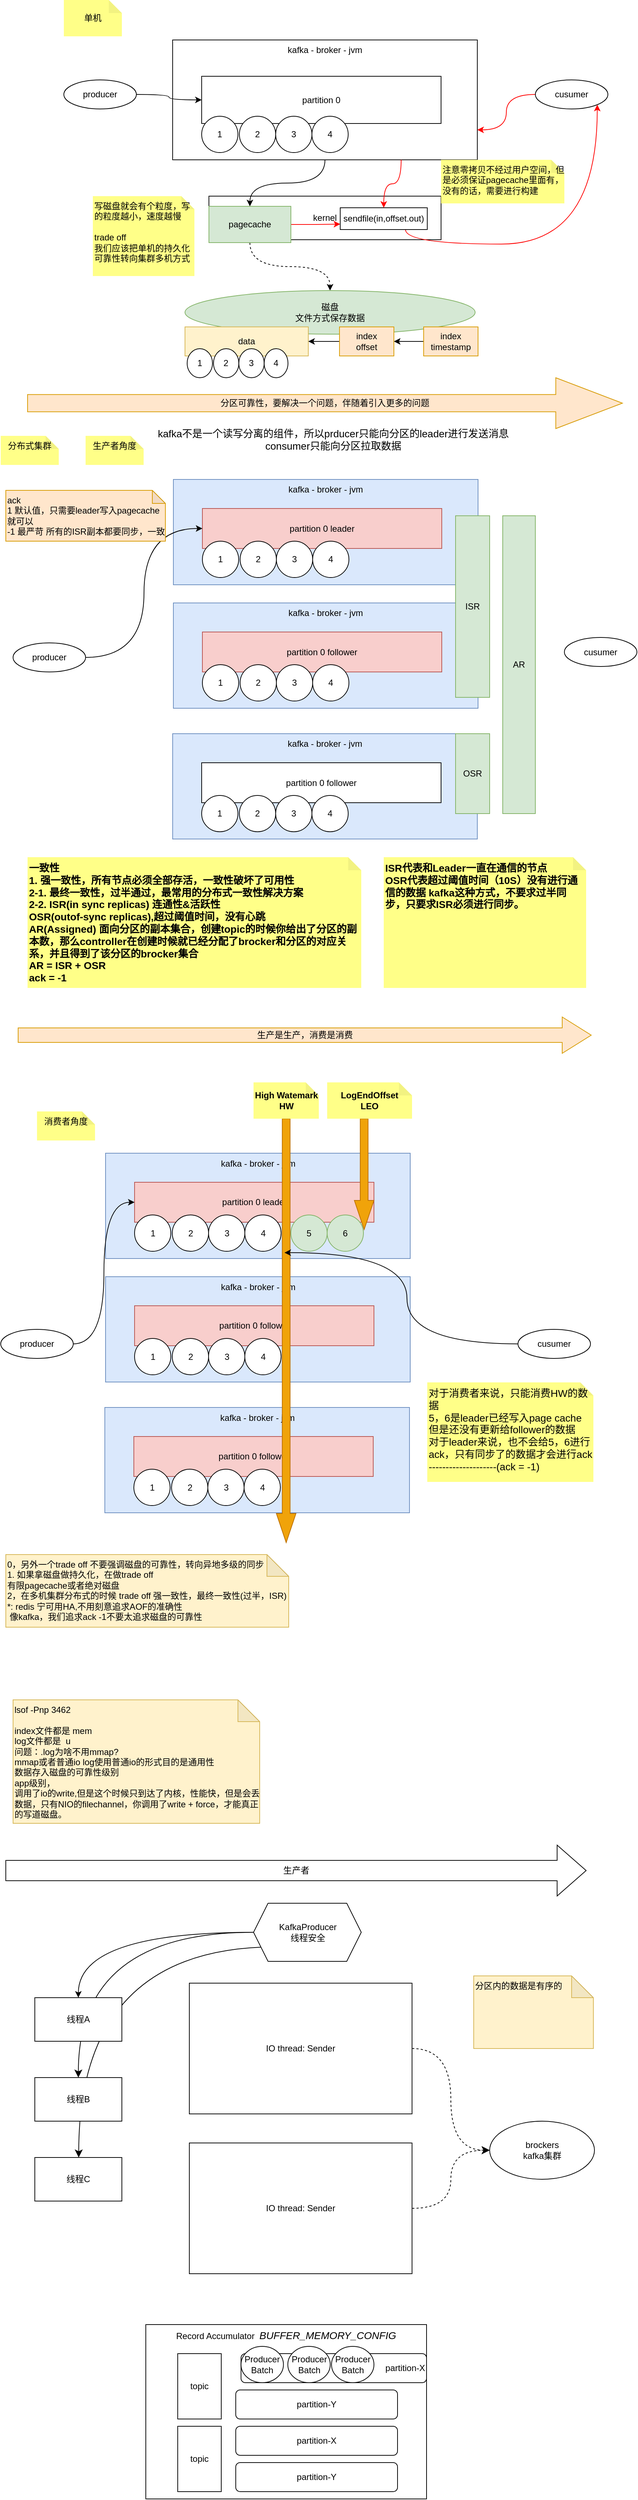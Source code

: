<mxfile version="24.4.13" type="github">
  <diagram name="第 1 页" id="PkiXDes5N5bRzUGDbgQO">
    <mxGraphModel dx="926" dy="1407" grid="1" gridSize="10" guides="1" tooltips="1" connect="1" arrows="1" fold="1" page="1" pageScale="1" pageWidth="827" pageHeight="1169" math="0" shadow="0">
      <root>
        <mxCell id="0" />
        <mxCell id="1" parent="0" />
        <mxCell id="Z7uTY06q8HQg-axiRB6t-1" value="单机" style="shape=note;whiteSpace=wrap;html=1;backgroundOutline=1;darkOpacity=0.05;fillColor=#ffff88;strokeColor=none;horizontal=1;align=center;verticalAlign=middle;size=18;" parent="1" vertex="1">
          <mxGeometry x="100" y="40" width="80" height="50" as="geometry" />
        </mxCell>
        <mxCell id="Z7uTY06q8HQg-axiRB6t-2" value="producer" style="ellipse;whiteSpace=wrap;html=1;" parent="1" vertex="1">
          <mxGeometry x="100" y="150" width="100" height="40" as="geometry" />
        </mxCell>
        <mxCell id="Z7uTY06q8HQg-axiRB6t-3" value="kafka - broker - jvm" style="rounded=0;whiteSpace=wrap;html=1;align=center;verticalAlign=top;" parent="1" vertex="1">
          <mxGeometry x="250" y="95" width="420" height="165" as="geometry" />
        </mxCell>
        <mxCell id="Z7uTY06q8HQg-axiRB6t-4" value="partition 0" style="rounded=0;whiteSpace=wrap;html=1;align=center;verticalAlign=middle;" parent="1" vertex="1">
          <mxGeometry x="290" y="145" width="330" height="65" as="geometry" />
        </mxCell>
        <mxCell id="Z7uTY06q8HQg-axiRB6t-35" style="edgeStyle=orthogonalEdgeStyle;curved=1;rounded=0;orthogonalLoop=1;jettySize=auto;html=1;entryX=1;entryY=0.75;entryDx=0;entryDy=0;strokeColor=#FF0000;" parent="1" source="Z7uTY06q8HQg-axiRB6t-5" target="Z7uTY06q8HQg-axiRB6t-3" edge="1">
          <mxGeometry relative="1" as="geometry" />
        </mxCell>
        <mxCell id="Z7uTY06q8HQg-axiRB6t-5" value="cusumer" style="ellipse;whiteSpace=wrap;html=1;" parent="1" vertex="1">
          <mxGeometry x="750" y="150" width="100" height="40" as="geometry" />
        </mxCell>
        <mxCell id="Z7uTY06q8HQg-axiRB6t-7" value="kernel" style="rounded=0;whiteSpace=wrap;html=1;align=center;verticalAlign=middle;" parent="1" vertex="1">
          <mxGeometry x="300" y="310" width="320" height="60" as="geometry" />
        </mxCell>
        <mxCell id="Z7uTY06q8HQg-axiRB6t-8" value="1" style="ellipse;whiteSpace=wrap;html=1;" parent="1" vertex="1">
          <mxGeometry x="290" y="200" width="50" height="50" as="geometry" />
        </mxCell>
        <mxCell id="Z7uTY06q8HQg-axiRB6t-9" value="2" style="ellipse;whiteSpace=wrap;html=1;" parent="1" vertex="1">
          <mxGeometry x="342" y="200" width="50" height="50" as="geometry" />
        </mxCell>
        <mxCell id="Z7uTY06q8HQg-axiRB6t-10" value="3" style="ellipse;whiteSpace=wrap;html=1;" parent="1" vertex="1">
          <mxGeometry x="392" y="200" width="50" height="50" as="geometry" />
        </mxCell>
        <mxCell id="Z7uTY06q8HQg-axiRB6t-11" value="4" style="ellipse;whiteSpace=wrap;html=1;" parent="1" vertex="1">
          <mxGeometry x="442" y="200" width="50" height="50" as="geometry" />
        </mxCell>
        <mxCell id="Z7uTY06q8HQg-axiRB6t-16" style="edgeStyle=orthogonalEdgeStyle;curved=1;rounded=0;orthogonalLoop=1;jettySize=auto;html=1;entryX=0.5;entryY=0;entryDx=0;entryDy=0;strokeColor=none;dashed=1;" parent="1" source="Z7uTY06q8HQg-axiRB6t-12" target="Z7uTY06q8HQg-axiRB6t-15" edge="1">
          <mxGeometry relative="1" as="geometry" />
        </mxCell>
        <mxCell id="Z7uTY06q8HQg-axiRB6t-18" style="edgeStyle=orthogonalEdgeStyle;curved=1;rounded=0;orthogonalLoop=1;jettySize=auto;html=1;entryX=0.5;entryY=0;entryDx=0;entryDy=0;dashed=1;" parent="1" source="Z7uTY06q8HQg-axiRB6t-12" target="Z7uTY06q8HQg-axiRB6t-15" edge="1">
          <mxGeometry relative="1" as="geometry" />
        </mxCell>
        <mxCell id="Z7uTY06q8HQg-axiRB6t-33" style="edgeStyle=orthogonalEdgeStyle;curved=0;rounded=1;orthogonalLoop=1;jettySize=auto;html=1;entryX=0;entryY=0.75;entryDx=0;entryDy=0;strokeColor=#FF0000;" parent="1" source="Z7uTY06q8HQg-axiRB6t-12" target="Z7uTY06q8HQg-axiRB6t-32" edge="1">
          <mxGeometry relative="1" as="geometry" />
        </mxCell>
        <mxCell id="Z7uTY06q8HQg-axiRB6t-12" value="pagecache" style="rounded=0;whiteSpace=wrap;html=1;align=center;verticalAlign=middle;fillColor=#d5e8d4;strokeColor=#82b366;" parent="1" vertex="1">
          <mxGeometry x="300" y="324" width="113" height="50" as="geometry" />
        </mxCell>
        <mxCell id="Z7uTY06q8HQg-axiRB6t-13" style="edgeStyle=orthogonalEdgeStyle;rounded=0;orthogonalLoop=1;jettySize=auto;html=1;curved=1;" parent="1" source="Z7uTY06q8HQg-axiRB6t-2" target="Z7uTY06q8HQg-axiRB6t-4" edge="1">
          <mxGeometry relative="1" as="geometry" />
        </mxCell>
        <mxCell id="Z7uTY06q8HQg-axiRB6t-15" value="磁盘&lt;div&gt;文件方式保存数据&lt;/div&gt;" style="ellipse;whiteSpace=wrap;html=1;fillColor=#d5e8d4;strokeColor=#82b366;" parent="1" vertex="1">
          <mxGeometry x="267" y="440" width="400" height="60" as="geometry" />
        </mxCell>
        <mxCell id="Z7uTY06q8HQg-axiRB6t-17" value="写磁盘就会有个粒度，写的粒度越小，速度越慢&lt;div&gt;&lt;br&gt;&lt;/div&gt;&lt;div&gt;trade off&lt;/div&gt;&lt;div&gt;我们应该把单机的持久化可靠性转向集群多机方式&lt;/div&gt;" style="shape=note;whiteSpace=wrap;html=1;backgroundOutline=1;darkOpacity=0.05;fillColor=#ffff88;strokeColor=none;horizontal=1;align=left;verticalAlign=top;size=18;" parent="1" vertex="1">
          <mxGeometry x="140" y="310" width="140" height="110" as="geometry" />
        </mxCell>
        <mxCell id="Z7uTY06q8HQg-axiRB6t-19" value="data" style="rounded=0;whiteSpace=wrap;html=1;align=center;verticalAlign=middle;fillColor=#fff2cc;strokeColor=#d6b656;" parent="1" vertex="1">
          <mxGeometry x="267" y="490" width="170" height="40" as="geometry" />
        </mxCell>
        <mxCell id="Z7uTY06q8HQg-axiRB6t-24" value="" style="group" parent="1" vertex="1" connectable="0">
          <mxGeometry x="270" y="520" width="139" height="40" as="geometry" />
        </mxCell>
        <mxCell id="Z7uTY06q8HQg-axiRB6t-20" value="1" style="ellipse;whiteSpace=wrap;html=1;" parent="Z7uTY06q8HQg-axiRB6t-24" vertex="1">
          <mxGeometry width="34.925" height="40" as="geometry" />
        </mxCell>
        <mxCell id="Z7uTY06q8HQg-axiRB6t-21" value="2" style="ellipse;whiteSpace=wrap;html=1;" parent="Z7uTY06q8HQg-axiRB6t-24" vertex="1">
          <mxGeometry x="36.322" width="34.925" height="40" as="geometry" />
        </mxCell>
        <mxCell id="Z7uTY06q8HQg-axiRB6t-22" value="3" style="ellipse;whiteSpace=wrap;html=1;" parent="Z7uTY06q8HQg-axiRB6t-24" vertex="1">
          <mxGeometry x="71.246" width="34.925" height="40" as="geometry" />
        </mxCell>
        <mxCell id="Z7uTY06q8HQg-axiRB6t-23" value="4" style="ellipse;whiteSpace=wrap;html=1;" parent="Z7uTY06q8HQg-axiRB6t-24" vertex="1">
          <mxGeometry x="106.171" width="32.829" height="40" as="geometry" />
        </mxCell>
        <mxCell id="Z7uTY06q8HQg-axiRB6t-26" style="edgeStyle=orthogonalEdgeStyle;curved=1;rounded=0;orthogonalLoop=1;jettySize=auto;html=1;entryX=1;entryY=0.5;entryDx=0;entryDy=0;" parent="1" source="Z7uTY06q8HQg-axiRB6t-25" target="Z7uTY06q8HQg-axiRB6t-19" edge="1">
          <mxGeometry relative="1" as="geometry" />
        </mxCell>
        <mxCell id="Z7uTY06q8HQg-axiRB6t-25" value="index&lt;div&gt;offset&lt;/div&gt;" style="rounded=0;whiteSpace=wrap;html=1;align=center;verticalAlign=middle;fillColor=#ffe6cc;strokeColor=#d79b00;" parent="1" vertex="1">
          <mxGeometry x="480" y="490" width="75" height="40" as="geometry" />
        </mxCell>
        <mxCell id="Z7uTY06q8HQg-axiRB6t-28" value="" style="edgeStyle=orthogonalEdgeStyle;curved=1;rounded=0;orthogonalLoop=1;jettySize=auto;html=1;" parent="1" source="Z7uTY06q8HQg-axiRB6t-27" target="Z7uTY06q8HQg-axiRB6t-25" edge="1">
          <mxGeometry relative="1" as="geometry" />
        </mxCell>
        <mxCell id="Z7uTY06q8HQg-axiRB6t-27" value="index&lt;div&gt;timestamp&lt;/div&gt;" style="rounded=0;whiteSpace=wrap;html=1;align=center;verticalAlign=middle;fillColor=#ffe6cc;strokeColor=#d79b00;" parent="1" vertex="1">
          <mxGeometry x="596" y="490" width="75" height="40" as="geometry" />
        </mxCell>
        <mxCell id="Z7uTY06q8HQg-axiRB6t-34" style="edgeStyle=orthogonalEdgeStyle;curved=1;rounded=0;orthogonalLoop=1;jettySize=auto;html=1;entryX=1;entryY=1;entryDx=0;entryDy=0;exitX=0.75;exitY=1;exitDx=0;exitDy=0;strokeColor=#FF0000;strokeWidth=1;" parent="1" source="Z7uTY06q8HQg-axiRB6t-32" target="Z7uTY06q8HQg-axiRB6t-5" edge="1">
          <mxGeometry relative="1" as="geometry">
            <mxPoint x="610" y="405.86" as="sourcePoint" />
            <mxPoint x="844.355" y="235.002" as="targetPoint" />
          </mxGeometry>
        </mxCell>
        <mxCell id="Z7uTY06q8HQg-axiRB6t-32" value="sendfile(in,offset.out)" style="rounded=0;whiteSpace=wrap;html=1;" parent="1" vertex="1">
          <mxGeometry x="481" y="326" width="120" height="30" as="geometry" />
        </mxCell>
        <mxCell id="Z7uTY06q8HQg-axiRB6t-14" style="edgeStyle=orthogonalEdgeStyle;curved=1;rounded=0;orthogonalLoop=1;jettySize=auto;html=1;entryX=0.5;entryY=0;entryDx=0;entryDy=0;" parent="1" source="Z7uTY06q8HQg-axiRB6t-3" target="Z7uTY06q8HQg-axiRB6t-12" edge="1">
          <mxGeometry relative="1" as="geometry" />
        </mxCell>
        <mxCell id="Z7uTY06q8HQg-axiRB6t-36" style="edgeStyle=orthogonalEdgeStyle;curved=1;rounded=0;orthogonalLoop=1;jettySize=auto;html=1;exitX=0.75;exitY=1;exitDx=0;exitDy=0;entryX=0.5;entryY=0;entryDx=0;entryDy=0;strokeColor=#FF0000;" parent="1" source="Z7uTY06q8HQg-axiRB6t-3" target="Z7uTY06q8HQg-axiRB6t-32" edge="1">
          <mxGeometry relative="1" as="geometry" />
        </mxCell>
        <mxCell id="Z7uTY06q8HQg-axiRB6t-37" value="注意零拷贝不经过用户空间，但是必须保证pagecache里面有，没有的话，需要进行构建" style="shape=note;whiteSpace=wrap;html=1;backgroundOutline=1;darkOpacity=0.05;fillColor=#ffff88;strokeColor=none;horizontal=1;align=left;verticalAlign=top;size=18;" parent="1" vertex="1">
          <mxGeometry x="620" y="260" width="170" height="60" as="geometry" />
        </mxCell>
        <mxCell id="Z7uTY06q8HQg-axiRB6t-42" value="分区可靠性，要解决一个问题，伴随着引入更多的问题" style="shape=singleArrow;whiteSpace=wrap;html=1;arrowWidth=0.339;arrowSize=0.112;fillColor=#ffe6cc;strokeColor=#d79b00;" parent="1" vertex="1">
          <mxGeometry x="50" y="560" width="820" height="70" as="geometry" />
        </mxCell>
        <mxCell id="Z7uTY06q8HQg-axiRB6t-43" value="producer" style="ellipse;whiteSpace=wrap;html=1;" parent="1" vertex="1">
          <mxGeometry x="30" y="925" width="100" height="40" as="geometry" />
        </mxCell>
        <mxCell id="Z7uTY06q8HQg-axiRB6t-44" value="kafka - broker - jvm" style="rounded=0;whiteSpace=wrap;html=1;align=center;verticalAlign=top;fillColor=#dae8fc;strokeColor=#6c8ebf;" parent="1" vertex="1">
          <mxGeometry x="251" y="700" width="420" height="145" as="geometry" />
        </mxCell>
        <mxCell id="Z7uTY06q8HQg-axiRB6t-45" value="partition 0 leader" style="rounded=0;whiteSpace=wrap;html=1;align=center;verticalAlign=middle;fillColor=#f8cecc;strokeColor=#b85450;" parent="1" vertex="1">
          <mxGeometry x="291" y="740" width="330" height="55" as="geometry" />
        </mxCell>
        <mxCell id="Z7uTY06q8HQg-axiRB6t-46" value="1" style="ellipse;whiteSpace=wrap;html=1;" parent="1" vertex="1">
          <mxGeometry x="291" y="785" width="50" height="50" as="geometry" />
        </mxCell>
        <mxCell id="Z7uTY06q8HQg-axiRB6t-47" value="2" style="ellipse;whiteSpace=wrap;html=1;" parent="1" vertex="1">
          <mxGeometry x="343" y="785" width="50" height="50" as="geometry" />
        </mxCell>
        <mxCell id="Z7uTY06q8HQg-axiRB6t-48" value="3" style="ellipse;whiteSpace=wrap;html=1;" parent="1" vertex="1">
          <mxGeometry x="393" y="785" width="50" height="50" as="geometry" />
        </mxCell>
        <mxCell id="Z7uTY06q8HQg-axiRB6t-49" value="4" style="ellipse;whiteSpace=wrap;html=1;" parent="1" vertex="1">
          <mxGeometry x="443" y="785" width="50" height="50" as="geometry" />
        </mxCell>
        <mxCell id="Z7uTY06q8HQg-axiRB6t-50" value="生产者角度" style="shape=note;whiteSpace=wrap;html=1;backgroundOutline=1;darkOpacity=0.05;fillColor=#ffff88;strokeColor=none;horizontal=1;align=center;verticalAlign=top;size=18;" parent="1" vertex="1">
          <mxGeometry x="130" y="640" width="80" height="40" as="geometry" />
        </mxCell>
        <mxCell id="Z7uTY06q8HQg-axiRB6t-51" value="kafka不是一个读写分离的组件，所以prducer只能向分区的leader进行发送消息&lt;div&gt;consumer只能向分区拉取数据&lt;/div&gt;" style="text;html=1;align=center;verticalAlign=middle;resizable=0;points=[];autosize=1;strokeColor=none;fillColor=none;fontSize=14;" parent="1" vertex="1">
          <mxGeometry x="216" y="620" width="510" height="50" as="geometry" />
        </mxCell>
        <mxCell id="Z7uTY06q8HQg-axiRB6t-52" style="edgeStyle=orthogonalEdgeStyle;curved=1;rounded=0;orthogonalLoop=1;jettySize=auto;html=1;entryX=0;entryY=0.5;entryDx=0;entryDy=0;" parent="1" source="Z7uTY06q8HQg-axiRB6t-43" target="Z7uTY06q8HQg-axiRB6t-45" edge="1">
          <mxGeometry relative="1" as="geometry" />
        </mxCell>
        <mxCell id="Z7uTY06q8HQg-axiRB6t-53" value="kafka - broker - jvm" style="rounded=0;whiteSpace=wrap;html=1;align=center;verticalAlign=top;fillColor=#dae8fc;strokeColor=#6c8ebf;" parent="1" vertex="1">
          <mxGeometry x="251" y="870" width="420" height="145" as="geometry" />
        </mxCell>
        <mxCell id="Z7uTY06q8HQg-axiRB6t-54" value="partition 0 follower" style="rounded=0;whiteSpace=wrap;html=1;align=center;verticalAlign=middle;fillColor=#f8cecc;strokeColor=#b85450;" parent="1" vertex="1">
          <mxGeometry x="291" y="910" width="330" height="55" as="geometry" />
        </mxCell>
        <mxCell id="Z7uTY06q8HQg-axiRB6t-55" value="1" style="ellipse;whiteSpace=wrap;html=1;" parent="1" vertex="1">
          <mxGeometry x="291" y="955" width="50" height="50" as="geometry" />
        </mxCell>
        <mxCell id="Z7uTY06q8HQg-axiRB6t-56" value="2" style="ellipse;whiteSpace=wrap;html=1;" parent="1" vertex="1">
          <mxGeometry x="343" y="955" width="50" height="50" as="geometry" />
        </mxCell>
        <mxCell id="Z7uTY06q8HQg-axiRB6t-57" value="3" style="ellipse;whiteSpace=wrap;html=1;" parent="1" vertex="1">
          <mxGeometry x="393" y="955" width="50" height="50" as="geometry" />
        </mxCell>
        <mxCell id="Z7uTY06q8HQg-axiRB6t-58" value="4" style="ellipse;whiteSpace=wrap;html=1;" parent="1" vertex="1">
          <mxGeometry x="443" y="955" width="50" height="50" as="geometry" />
        </mxCell>
        <mxCell id="Z7uTY06q8HQg-axiRB6t-59" value="kafka - broker - jvm" style="rounded=0;whiteSpace=wrap;html=1;align=center;verticalAlign=top;fillColor=#dae8fc;strokeColor=#6c8ebf;" parent="1" vertex="1">
          <mxGeometry x="250" y="1050" width="420" height="145" as="geometry" />
        </mxCell>
        <mxCell id="Z7uTY06q8HQg-axiRB6t-60" value="partition 0 follower" style="rounded=0;whiteSpace=wrap;html=1;align=center;verticalAlign=middle;" parent="1" vertex="1">
          <mxGeometry x="290" y="1090" width="330" height="55" as="geometry" />
        </mxCell>
        <mxCell id="Z7uTY06q8HQg-axiRB6t-61" value="1" style="ellipse;whiteSpace=wrap;html=1;" parent="1" vertex="1">
          <mxGeometry x="290" y="1135" width="50" height="50" as="geometry" />
        </mxCell>
        <mxCell id="Z7uTY06q8HQg-axiRB6t-62" value="2" style="ellipse;whiteSpace=wrap;html=1;" parent="1" vertex="1">
          <mxGeometry x="342" y="1135" width="50" height="50" as="geometry" />
        </mxCell>
        <mxCell id="Z7uTY06q8HQg-axiRB6t-63" value="3" style="ellipse;whiteSpace=wrap;html=1;" parent="1" vertex="1">
          <mxGeometry x="392" y="1135" width="50" height="50" as="geometry" />
        </mxCell>
        <mxCell id="Z7uTY06q8HQg-axiRB6t-64" value="4" style="ellipse;whiteSpace=wrap;html=1;" parent="1" vertex="1">
          <mxGeometry x="442" y="1135" width="50" height="50" as="geometry" />
        </mxCell>
        <mxCell id="Z7uTY06q8HQg-axiRB6t-65" value="cusumer" style="ellipse;whiteSpace=wrap;html=1;" parent="1" vertex="1">
          <mxGeometry x="790" y="917.5" width="100" height="40" as="geometry" />
        </mxCell>
        <mxCell id="Z7uTY06q8HQg-axiRB6t-66" value="一致性&lt;div style=&quot;font-size: 14px;&quot;&gt;1. 强一致性，所有节点必须全部存活，&lt;span style=&quot;background-color: initial; font-size: 14px;&quot;&gt;一致性破坏了可用性&lt;/span&gt;&lt;/div&gt;&lt;div style=&quot;font-size: 14px;&quot;&gt;2-1. 最终一致性，过半通过，最常用的分布式一致性解决方案&lt;/div&gt;&lt;div style=&quot;font-size: 14px;&quot;&gt;2-2. ISR(in sync replicas) 连通性&amp;amp;活跃性&lt;/div&gt;&lt;div style=&quot;font-size: 14px;&quot;&gt;OSR(outof-sync replicas),超过阈值时间，没有心跳&lt;/div&gt;&lt;div style=&quot;font-size: 14px;&quot;&gt;AR(Assigned) 面向分区的副本集合，创建topic的时候你给出了分区的副本数，那么controller在创建时候就已经分配了brocker和分区的对应关系，并且得到了该分区的brocker集合&lt;/div&gt;&lt;div style=&quot;font-size: 14px;&quot;&gt;AR = ISR + OSR&lt;/div&gt;&lt;div style=&quot;font-size: 14px;&quot;&gt;ack = -1&lt;/div&gt;" style="shape=note;whiteSpace=wrap;html=1;backgroundOutline=1;darkOpacity=0.05;fillColor=#ffff88;strokeColor=none;horizontal=1;align=left;verticalAlign=top;size=18;fontStyle=1;fontSize=14;" parent="1" vertex="1">
          <mxGeometry x="50" y="1220" width="460" height="180" as="geometry" />
        </mxCell>
        <mxCell id="Z7uTY06q8HQg-axiRB6t-67" value="ack&amp;nbsp;&lt;div&gt;1 默认值，只需要leader写入pagecache就可以&lt;/div&gt;&lt;div&gt;-1 最严苛 所有的ISR副本都要同步，一致&lt;/div&gt;" style="shape=note;whiteSpace=wrap;html=1;backgroundOutline=1;darkOpacity=0.05;fillColor=#ffe6cc;strokeColor=#d79b00;horizontal=1;align=left;verticalAlign=top;size=18;" parent="1" vertex="1">
          <mxGeometry x="20" y="715" width="220" height="70" as="geometry" />
        </mxCell>
        <mxCell id="034WyvBDw2LTuWk4lug2-1" value="ISR代表和Leader一直在通信的节点&lt;div&gt;OSR代表超过阈值时间（10S）没有进行通信的数据 kafka这种方式，不要求过半同步，只要求ISR必须进行同步。&lt;/div&gt;" style="shape=note;whiteSpace=wrap;html=1;backgroundOutline=1;darkOpacity=0.05;fillColor=#ffff88;strokeColor=none;horizontal=1;align=left;verticalAlign=top;size=18;fontSize=14;fontStyle=1" parent="1" vertex="1">
          <mxGeometry x="541" y="1220" width="279" height="180" as="geometry" />
        </mxCell>
        <mxCell id="034WyvBDw2LTuWk4lug2-2" value="producer" style="ellipse;whiteSpace=wrap;html=1;" parent="1" vertex="1">
          <mxGeometry x="13" y="1870" width="100" height="40" as="geometry" />
        </mxCell>
        <mxCell id="034WyvBDw2LTuWk4lug2-3" value="kafka - broker - jvm" style="rounded=0;whiteSpace=wrap;html=1;align=center;verticalAlign=top;fillColor=#dae8fc;strokeColor=#6c8ebf;" parent="1" vertex="1">
          <mxGeometry x="157.5" y="1627.5" width="420" height="145" as="geometry" />
        </mxCell>
        <mxCell id="034WyvBDw2LTuWk4lug2-4" value="partition 0 leader" style="rounded=0;whiteSpace=wrap;html=1;align=center;verticalAlign=middle;fillColor=#f8cecc;strokeColor=#b85450;" parent="1" vertex="1">
          <mxGeometry x="197.5" y="1667.5" width="330" height="55" as="geometry" />
        </mxCell>
        <mxCell id="034WyvBDw2LTuWk4lug2-5" value="1" style="ellipse;whiteSpace=wrap;html=1;" parent="1" vertex="1">
          <mxGeometry x="197.5" y="1712.5" width="50" height="50" as="geometry" />
        </mxCell>
        <mxCell id="034WyvBDw2LTuWk4lug2-6" value="2" style="ellipse;whiteSpace=wrap;html=1;" parent="1" vertex="1">
          <mxGeometry x="249.5" y="1712.5" width="50" height="50" as="geometry" />
        </mxCell>
        <mxCell id="034WyvBDw2LTuWk4lug2-7" value="3" style="ellipse;whiteSpace=wrap;html=1;" parent="1" vertex="1">
          <mxGeometry x="299.5" y="1712.5" width="50" height="50" as="geometry" />
        </mxCell>
        <mxCell id="034WyvBDw2LTuWk4lug2-8" value="4" style="ellipse;whiteSpace=wrap;html=1;" parent="1" vertex="1">
          <mxGeometry x="349.5" y="1712.5" width="50" height="50" as="geometry" />
        </mxCell>
        <mxCell id="034WyvBDw2LTuWk4lug2-9" value="消费者角度" style="shape=note;whiteSpace=wrap;html=1;backgroundOutline=1;darkOpacity=0.05;fillColor=#ffff88;strokeColor=none;horizontal=1;align=center;verticalAlign=top;size=18;" parent="1" vertex="1">
          <mxGeometry x="63" y="1570" width="80" height="40" as="geometry" />
        </mxCell>
        <mxCell id="034WyvBDw2LTuWk4lug2-10" style="edgeStyle=orthogonalEdgeStyle;curved=1;rounded=0;orthogonalLoop=1;jettySize=auto;html=1;entryX=0;entryY=0.5;entryDx=0;entryDy=0;" parent="1" source="034WyvBDw2LTuWk4lug2-2" target="034WyvBDw2LTuWk4lug2-4" edge="1">
          <mxGeometry relative="1" as="geometry" />
        </mxCell>
        <mxCell id="034WyvBDw2LTuWk4lug2-11" value="kafka - broker - jvm" style="rounded=0;whiteSpace=wrap;html=1;align=center;verticalAlign=top;fillColor=#dae8fc;strokeColor=#6c8ebf;" parent="1" vertex="1">
          <mxGeometry x="157.5" y="1797.5" width="420" height="145" as="geometry" />
        </mxCell>
        <mxCell id="034WyvBDw2LTuWk4lug2-12" value="partition 0 follower" style="rounded=0;whiteSpace=wrap;html=1;align=center;verticalAlign=middle;fillColor=#f8cecc;strokeColor=#b85450;" parent="1" vertex="1">
          <mxGeometry x="197.5" y="1837.5" width="330" height="55" as="geometry" />
        </mxCell>
        <mxCell id="034WyvBDw2LTuWk4lug2-13" value="1" style="ellipse;whiteSpace=wrap;html=1;" parent="1" vertex="1">
          <mxGeometry x="197.5" y="1882.5" width="50" height="50" as="geometry" />
        </mxCell>
        <mxCell id="034WyvBDw2LTuWk4lug2-14" value="2" style="ellipse;whiteSpace=wrap;html=1;" parent="1" vertex="1">
          <mxGeometry x="249.5" y="1882.5" width="50" height="50" as="geometry" />
        </mxCell>
        <mxCell id="034WyvBDw2LTuWk4lug2-15" value="3" style="ellipse;whiteSpace=wrap;html=1;" parent="1" vertex="1">
          <mxGeometry x="299.5" y="1882.5" width="50" height="50" as="geometry" />
        </mxCell>
        <mxCell id="034WyvBDw2LTuWk4lug2-16" value="4" style="ellipse;whiteSpace=wrap;html=1;" parent="1" vertex="1">
          <mxGeometry x="349.5" y="1882.5" width="50" height="50" as="geometry" />
        </mxCell>
        <mxCell id="034WyvBDw2LTuWk4lug2-17" value="kafka - broker - jvm" style="rounded=0;whiteSpace=wrap;html=1;align=center;verticalAlign=top;fillColor=#dae8fc;strokeColor=#6c8ebf;" parent="1" vertex="1">
          <mxGeometry x="156.5" y="1977.5" width="420" height="145" as="geometry" />
        </mxCell>
        <mxCell id="034WyvBDw2LTuWk4lug2-18" value="partition 0 follower" style="rounded=0;whiteSpace=wrap;html=1;align=center;verticalAlign=middle;fillColor=#f8cecc;strokeColor=#b85450;" parent="1" vertex="1">
          <mxGeometry x="196.5" y="2017.5" width="330" height="55" as="geometry" />
        </mxCell>
        <mxCell id="034WyvBDw2LTuWk4lug2-19" value="1" style="ellipse;whiteSpace=wrap;html=1;" parent="1" vertex="1">
          <mxGeometry x="196.5" y="2062.5" width="50" height="50" as="geometry" />
        </mxCell>
        <mxCell id="034WyvBDw2LTuWk4lug2-20" value="2" style="ellipse;whiteSpace=wrap;html=1;" parent="1" vertex="1">
          <mxGeometry x="248.5" y="2062.5" width="50" height="50" as="geometry" />
        </mxCell>
        <mxCell id="034WyvBDw2LTuWk4lug2-21" value="3" style="ellipse;whiteSpace=wrap;html=1;" parent="1" vertex="1">
          <mxGeometry x="298.5" y="2062.5" width="50" height="50" as="geometry" />
        </mxCell>
        <mxCell id="034WyvBDw2LTuWk4lug2-22" value="4" style="ellipse;whiteSpace=wrap;html=1;" parent="1" vertex="1">
          <mxGeometry x="348.5" y="2062.5" width="50" height="50" as="geometry" />
        </mxCell>
        <mxCell id="034WyvBDw2LTuWk4lug2-23" value="cusumer" style="ellipse;whiteSpace=wrap;html=1;" parent="1" vertex="1">
          <mxGeometry x="726" y="1870" width="100" height="40" as="geometry" />
        </mxCell>
        <mxCell id="034WyvBDw2LTuWk4lug2-25" value="AR" style="rounded=0;whiteSpace=wrap;html=1;align=center;verticalAlign=middle;fillColor=#d5e8d4;strokeColor=#82b366;" parent="1" vertex="1">
          <mxGeometry x="705" y="750" width="45" height="410" as="geometry" />
        </mxCell>
        <mxCell id="034WyvBDw2LTuWk4lug2-26" value="ISR" style="rounded=0;whiteSpace=wrap;html=1;align=center;verticalAlign=middle;fillColor=#d5e8d4;strokeColor=#82b366;" parent="1" vertex="1">
          <mxGeometry x="640" y="750" width="47" height="250" as="geometry" />
        </mxCell>
        <mxCell id="034WyvBDw2LTuWk4lug2-27" value="OSR" style="rounded=0;whiteSpace=wrap;html=1;align=center;verticalAlign=middle;fillColor=#d5e8d4;strokeColor=#82b366;" parent="1" vertex="1">
          <mxGeometry x="640" y="1050" width="47" height="110" as="geometry" />
        </mxCell>
        <mxCell id="034WyvBDw2LTuWk4lug2-28" value="分布式集群" style="shape=note;whiteSpace=wrap;html=1;backgroundOutline=1;darkOpacity=0.05;fillColor=#ffff88;strokeColor=none;horizontal=1;align=center;verticalAlign=top;size=18;" parent="1" vertex="1">
          <mxGeometry x="13" y="640" width="80" height="40" as="geometry" />
        </mxCell>
        <mxCell id="034WyvBDw2LTuWk4lug2-29" value="" style="html=1;shadow=0;dashed=0;align=center;verticalAlign=middle;shape=mxgraph.arrows2.arrow;dy=0.6;dx=40;direction=south;notch=0;fillColor=#f0a30a;fontColor=#000000;strokeColor=#BD7000;" parent="1" vertex="1">
          <mxGeometry x="393" y="1580" width="27" height="583.5" as="geometry" />
        </mxCell>
        <mxCell id="034WyvBDw2LTuWk4lug2-30" value="5" style="ellipse;whiteSpace=wrap;html=1;fillColor=#d5e8d4;strokeColor=#82b366;" parent="1" vertex="1">
          <mxGeometry x="413" y="1712.5" width="50" height="50" as="geometry" />
        </mxCell>
        <mxCell id="034WyvBDw2LTuWk4lug2-31" value="6" style="ellipse;whiteSpace=wrap;html=1;fillColor=#d5e8d4;strokeColor=#82b366;" parent="1" vertex="1">
          <mxGeometry x="463" y="1712.5" width="50" height="50" as="geometry" />
        </mxCell>
        <mxCell id="034WyvBDw2LTuWk4lug2-33" value="" style="html=1;shadow=0;dashed=0;align=center;verticalAlign=middle;shape=mxgraph.arrows2.arrow;dy=0.6;dx=40;direction=south;notch=0;fillColor=#f0a30a;fontColor=#000000;strokeColor=#BD7000;" parent="1" vertex="1">
          <mxGeometry x="500.5" y="1580" width="27" height="152.5" as="geometry" />
        </mxCell>
        <mxCell id="034WyvBDw2LTuWk4lug2-36" style="edgeStyle=orthogonalEdgeStyle;rounded=0;orthogonalLoop=1;jettySize=auto;html=1;entryX=0.316;entryY=0.588;entryDx=0;entryDy=0;entryPerimeter=0;curved=1;" parent="1" source="034WyvBDw2LTuWk4lug2-23" target="034WyvBDw2LTuWk4lug2-29" edge="1">
          <mxGeometry relative="1" as="geometry" />
        </mxCell>
        <mxCell id="034WyvBDw2LTuWk4lug2-37" value="High Watemark&lt;div style=&quot;font-size: 12px;&quot;&gt;HW&lt;/div&gt;" style="shape=note;whiteSpace=wrap;html=1;backgroundOutline=1;darkOpacity=0.05;fillColor=#ffff88;strokeColor=none;horizontal=1;align=center;verticalAlign=middle;size=18;fontSize=12;fontStyle=1" parent="1" vertex="1">
          <mxGeometry x="361.5" y="1530" width="90" height="50" as="geometry" />
        </mxCell>
        <mxCell id="034WyvBDw2LTuWk4lug2-38" value="LogEndOffset&lt;div style=&quot;font-size: 12px;&quot;&gt;LEO&lt;/div&gt;" style="shape=note;whiteSpace=wrap;html=1;backgroundOutline=1;darkOpacity=0.05;fillColor=#ffff88;strokeColor=none;horizontal=1;align=center;verticalAlign=middle;size=18;fontSize=12;fontStyle=1" parent="1" vertex="1">
          <mxGeometry x="463" y="1530" width="117" height="50" as="geometry" />
        </mxCell>
        <mxCell id="034WyvBDw2LTuWk4lug2-40" value="对于消费者来说，只能消费HW的数据&lt;div&gt;5，6是leader已经写入page cache 但是还没有更新给follower的数据&lt;/div&gt;&lt;div&gt;对于leader来说，也不会给5，6进行ack，只有同步了的数据才会进行ack --------------------(ack = -1)&lt;/div&gt;" style="shape=note;whiteSpace=wrap;html=1;backgroundOutline=1;darkOpacity=0.05;fillColor=#ffff88;strokeColor=none;horizontal=1;align=left;verticalAlign=top;size=18;fontSize=14;" parent="1" vertex="1">
          <mxGeometry x="601" y="1943" width="229" height="137" as="geometry" />
        </mxCell>
        <mxCell id="034WyvBDw2LTuWk4lug2-41" value="生产是生产，消费是消费" style="html=1;shadow=0;dashed=0;align=center;verticalAlign=middle;shape=mxgraph.arrows2.arrow;dy=0.6;dx=40;notch=0;fillColor=#ffe6cc;strokeColor=#d79b00;" parent="1" vertex="1">
          <mxGeometry x="37" y="1440" width="790" height="50" as="geometry" />
        </mxCell>
        <mxCell id="034WyvBDw2LTuWk4lug2-42" value="0，另外一个trade off 不要强调磁盘的可靠性，转向异地多级的同步&lt;div&gt;1. 如果拿磁盘做持久化，在做trade off&lt;div&gt;有限pagecache或者绝对磁盘&lt;/div&gt;&lt;div&gt;2，在多机集群分布式的时候 trade off 强一致性，最终一致性(过半，ISR)&lt;/div&gt;&lt;div&gt;*: redis 宁可用HA,不用刻意追求AOF的准确性&lt;/div&gt;&lt;div&gt;&amp;nbsp;像kafka，我们追求ack -1不要太追求磁盘的可靠性&lt;/div&gt;&lt;/div&gt;" style="shape=note;whiteSpace=wrap;html=1;backgroundOutline=1;darkOpacity=0.05;fillColor=#fff2cc;strokeColor=#d6b656;horizontal=1;align=left;verticalAlign=top;" parent="1" vertex="1">
          <mxGeometry x="20" y="2180" width="390" height="100" as="geometry" />
        </mxCell>
        <mxCell id="034WyvBDw2LTuWk4lug2-43" value="lsof -Pnp 3462&lt;div&gt;&lt;br&gt;&lt;/div&gt;&lt;div&gt;index文件都是 mem&lt;/div&gt;&lt;div&gt;log文件都是&amp;nbsp; u&lt;/div&gt;&lt;div&gt;问题：.log为啥不用mmap?&lt;/div&gt;&lt;div&gt;mmap或者普通io log使用普通io的形式目的是通用性&lt;/div&gt;&lt;div&gt;数据存入磁盘的可靠性级别&lt;/div&gt;&lt;div&gt;app级别，&lt;/div&gt;&lt;div&gt;调用了io的write,但是这个时候只到达了内核，性能快，但是会丢数据，只有NIO的filechannel，你调用了write + force，才能真正的写道磁盘。&lt;/div&gt;" style="shape=note;whiteSpace=wrap;html=1;backgroundOutline=1;darkOpacity=0.05;fillColor=#fff2cc;strokeColor=#d6b656;horizontal=1;align=left;verticalAlign=top;" parent="1" vertex="1">
          <mxGeometry x="30" y="2380" width="340" height="170" as="geometry" />
        </mxCell>
        <mxCell id="v6fSQlxzGpSbIA0BIh1v-2" value="生产者" style="html=1;shadow=0;dashed=0;align=center;verticalAlign=middle;shape=mxgraph.arrows2.arrow;dy=0.6;dx=40;notch=0;" parent="1" vertex="1">
          <mxGeometry x="20" y="2580" width="800" height="70" as="geometry" />
        </mxCell>
        <mxCell id="v6fSQlxzGpSbIA0BIh1v-7" style="edgeStyle=orthogonalEdgeStyle;curved=1;rounded=0;orthogonalLoop=1;jettySize=auto;html=1;entryX=0.5;entryY=0;entryDx=0;entryDy=0;fontSize=12;" parent="1" source="v6fSQlxzGpSbIA0BIh1v-5" target="v6fSQlxzGpSbIA0BIh1v-4" edge="1">
          <mxGeometry relative="1" as="geometry" />
        </mxCell>
        <mxCell id="v6fSQlxzGpSbIA0BIh1v-10" style="edgeStyle=orthogonalEdgeStyle;curved=1;rounded=0;orthogonalLoop=1;jettySize=auto;html=1;entryX=0.5;entryY=0;entryDx=0;entryDy=0;fontSize=12;startSize=8;endSize=8;" parent="1" source="v6fSQlxzGpSbIA0BIh1v-5" target="v6fSQlxzGpSbIA0BIh1v-8" edge="1">
          <mxGeometry relative="1" as="geometry" />
        </mxCell>
        <mxCell id="v6fSQlxzGpSbIA0BIh1v-11" style="edgeStyle=orthogonalEdgeStyle;curved=1;rounded=0;orthogonalLoop=1;jettySize=auto;html=1;entryX=0.75;entryY=0;entryDx=0;entryDy=0;fontSize=12;startSize=8;endSize=8;exitX=0.5;exitY=1;exitDx=0;exitDy=0;" parent="1" edge="1">
          <mxGeometry relative="1" as="geometry">
            <mxPoint x="392" y="2720" as="sourcePoint" />
            <mxPoint x="120.5" y="3010" as="targetPoint" />
          </mxGeometry>
        </mxCell>
        <mxCell id="v6fSQlxzGpSbIA0BIh1v-5" value="KafkaProducer&lt;div&gt;线程安全&lt;/div&gt;" style="shape=hexagon;perimeter=hexagonPerimeter2;whiteSpace=wrap;html=1;fixedSize=1;" parent="1" vertex="1">
          <mxGeometry x="361.5" y="2660" width="148.5" height="80" as="geometry" />
        </mxCell>
        <mxCell id="v6fSQlxzGpSbIA0BIh1v-8" value="线程B" style="whiteSpace=wrap;html=1;" parent="1" vertex="1">
          <mxGeometry x="60" y="2900" width="120" height="60" as="geometry" />
        </mxCell>
        <mxCell id="v6fSQlxzGpSbIA0BIh1v-9" value="线程C" style="whiteSpace=wrap;html=1;" parent="1" vertex="1">
          <mxGeometry x="60" y="3010" width="120" height="60" as="geometry" />
        </mxCell>
        <mxCell id="v6fSQlxzGpSbIA0BIh1v-4" value="线程A" style="whiteSpace=wrap;html=1;" parent="1" vertex="1">
          <mxGeometry x="60" y="2790" width="120" height="60" as="geometry" />
        </mxCell>
        <mxCell id="v6fSQlxzGpSbIA0BIh1v-14" style="edgeStyle=orthogonalEdgeStyle;rounded=1;orthogonalLoop=1;jettySize=auto;html=1;entryX=0;entryY=0.5;entryDx=0;entryDy=0;fontSize=12;startSize=8;endSize=8;curved=1;dashed=1;" parent="1" source="v6fSQlxzGpSbIA0BIh1v-12" target="v6fSQlxzGpSbIA0BIh1v-13" edge="1">
          <mxGeometry relative="1" as="geometry" />
        </mxCell>
        <mxCell id="v6fSQlxzGpSbIA0BIh1v-12" value="IO thread: Sender" style="whiteSpace=wrap;html=1;" parent="1" vertex="1">
          <mxGeometry x="273" y="2770" width="307" height="180" as="geometry" />
        </mxCell>
        <mxCell id="v6fSQlxzGpSbIA0BIh1v-13" value="brockers&lt;div&gt;kafka集群&lt;/div&gt;" style="ellipse;whiteSpace=wrap;html=1;" parent="1" vertex="1">
          <mxGeometry x="687" y="2960" width="144.5" height="80" as="geometry" />
        </mxCell>
        <mxCell id="v6fSQlxzGpSbIA0BIh1v-16" style="edgeStyle=orthogonalEdgeStyle;curved=1;rounded=0;orthogonalLoop=1;jettySize=auto;html=1;entryX=0;entryY=0.5;entryDx=0;entryDy=0;fontSize=12;startSize=8;endSize=8;dashed=1;" parent="1" source="v6fSQlxzGpSbIA0BIh1v-15" target="v6fSQlxzGpSbIA0BIh1v-13" edge="1">
          <mxGeometry relative="1" as="geometry" />
        </mxCell>
        <mxCell id="v6fSQlxzGpSbIA0BIh1v-15" value="IO thread: Sender" style="whiteSpace=wrap;html=1;" parent="1" vertex="1">
          <mxGeometry x="273" y="2990" width="307" height="180" as="geometry" />
        </mxCell>
        <mxCell id="v6fSQlxzGpSbIA0BIh1v-17" value="分区内的数据是有序的" style="shape=note;whiteSpace=wrap;html=1;backgroundOutline=1;darkOpacity=0.05;fillColor=#fff2cc;strokeColor=#d6b656;horizontal=1;align=left;verticalAlign=top;" parent="1" vertex="1">
          <mxGeometry x="665" y="2760" width="165" height="100" as="geometry" />
        </mxCell>
        <mxCell id="IShY9MJZ5aXx8t9KCvCx-1" value="Record Accumulator&amp;nbsp;&amp;nbsp;&lt;span style=&quot;font-style: italic; font-size: 10.5pt; white-space: pre;&quot;&gt;BUFFER_MEMORY_CONFIG&lt;/span&gt;" style="whiteSpace=wrap;html=1;verticalAlign=top;fontFamily=Helvetica;fontColor=default;labelBackgroundColor=#FFFFFF;" vertex="1" parent="1">
          <mxGeometry x="213" y="3240" width="387" height="240" as="geometry" />
        </mxCell>
        <mxCell id="IShY9MJZ5aXx8t9KCvCx-2" value="topic" style="whiteSpace=wrap;html=1;" vertex="1" parent="1">
          <mxGeometry x="257" y="3280" width="60" height="90" as="geometry" />
        </mxCell>
        <mxCell id="IShY9MJZ5aXx8t9KCvCx-3" value="topic" style="whiteSpace=wrap;html=1;" vertex="1" parent="1">
          <mxGeometry x="257" y="3380" width="60" height="90" as="geometry" />
        </mxCell>
        <mxCell id="IShY9MJZ5aXx8t9KCvCx-4" value="partition-X" style="rounded=1;whiteSpace=wrap;html=1;align=right;" vertex="1" parent="1">
          <mxGeometry x="344.25" y="3280" width="255.75" height="40" as="geometry" />
        </mxCell>
        <mxCell id="IShY9MJZ5aXx8t9KCvCx-5" value="partition-Y" style="rounded=1;whiteSpace=wrap;html=1;" vertex="1" parent="1">
          <mxGeometry x="337" y="3330" width="223" height="40" as="geometry" />
        </mxCell>
        <mxCell id="IShY9MJZ5aXx8t9KCvCx-6" value="partition-X" style="rounded=1;whiteSpace=wrap;html=1;" vertex="1" parent="1">
          <mxGeometry x="337" y="3380" width="223" height="40" as="geometry" />
        </mxCell>
        <mxCell id="IShY9MJZ5aXx8t9KCvCx-7" value="partition-Y" style="rounded=1;whiteSpace=wrap;html=1;" vertex="1" parent="1">
          <mxGeometry x="337" y="3430" width="223" height="40" as="geometry" />
        </mxCell>
        <mxCell id="IShY9MJZ5aXx8t9KCvCx-8" value="Producer&lt;div&gt;Batch&lt;/div&gt;" style="ellipse;whiteSpace=wrap;html=1;" vertex="1" parent="1">
          <mxGeometry x="344.25" y="3270" width="58.5" height="50" as="geometry" />
        </mxCell>
        <mxCell id="IShY9MJZ5aXx8t9KCvCx-9" value="Producer&lt;div&gt;Batch&lt;/div&gt;" style="ellipse;whiteSpace=wrap;html=1;" vertex="1" parent="1">
          <mxGeometry x="408.75" y="3270" width="58.5" height="50" as="geometry" />
        </mxCell>
        <mxCell id="IShY9MJZ5aXx8t9KCvCx-11" value="Producer&lt;div&gt;Batch&lt;/div&gt;" style="ellipse;whiteSpace=wrap;html=1;" vertex="1" parent="1">
          <mxGeometry x="469" y="3270" width="58.5" height="50" as="geometry" />
        </mxCell>
      </root>
    </mxGraphModel>
  </diagram>
</mxfile>
